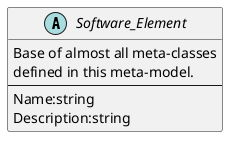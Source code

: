 @startuml

abstract class Software_Element
{
  Base of almost all meta-classes
  defined in this meta-model.
  --
  Name:string
  Description:string
}

@enduml